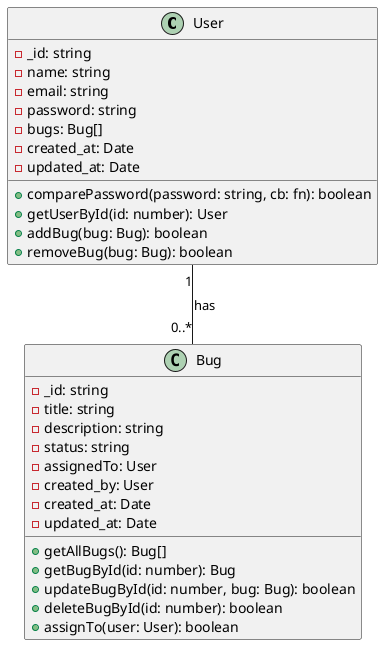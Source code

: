 @startuml

class User {
    - _id: string
    - name: string
    - email: string
    - password: string
    - bugs: Bug[]
    - created_at: Date
    - updated_at: Date
    + comparePassword(password: string, cb: fn): boolean
    + getUserById(id: number): User
    + addBug(bug: Bug): boolean
    + removeBug(bug: Bug): boolean
}

class Bug {
    - _id: string
    - title: string
    - description: string
    - status: string
    - assignedTo: User
    - created_by: User
    - created_at: Date
    - updated_at: Date
    + getAllBugs(): Bug[]
    + getBugById(id: number): Bug
    + updateBugById(id: number, bug: Bug): boolean
    + deleteBugById(id: number): boolean
    + assignTo(user: User): boolean
}

User "1" -- "0..*" Bug : has

@enduml
